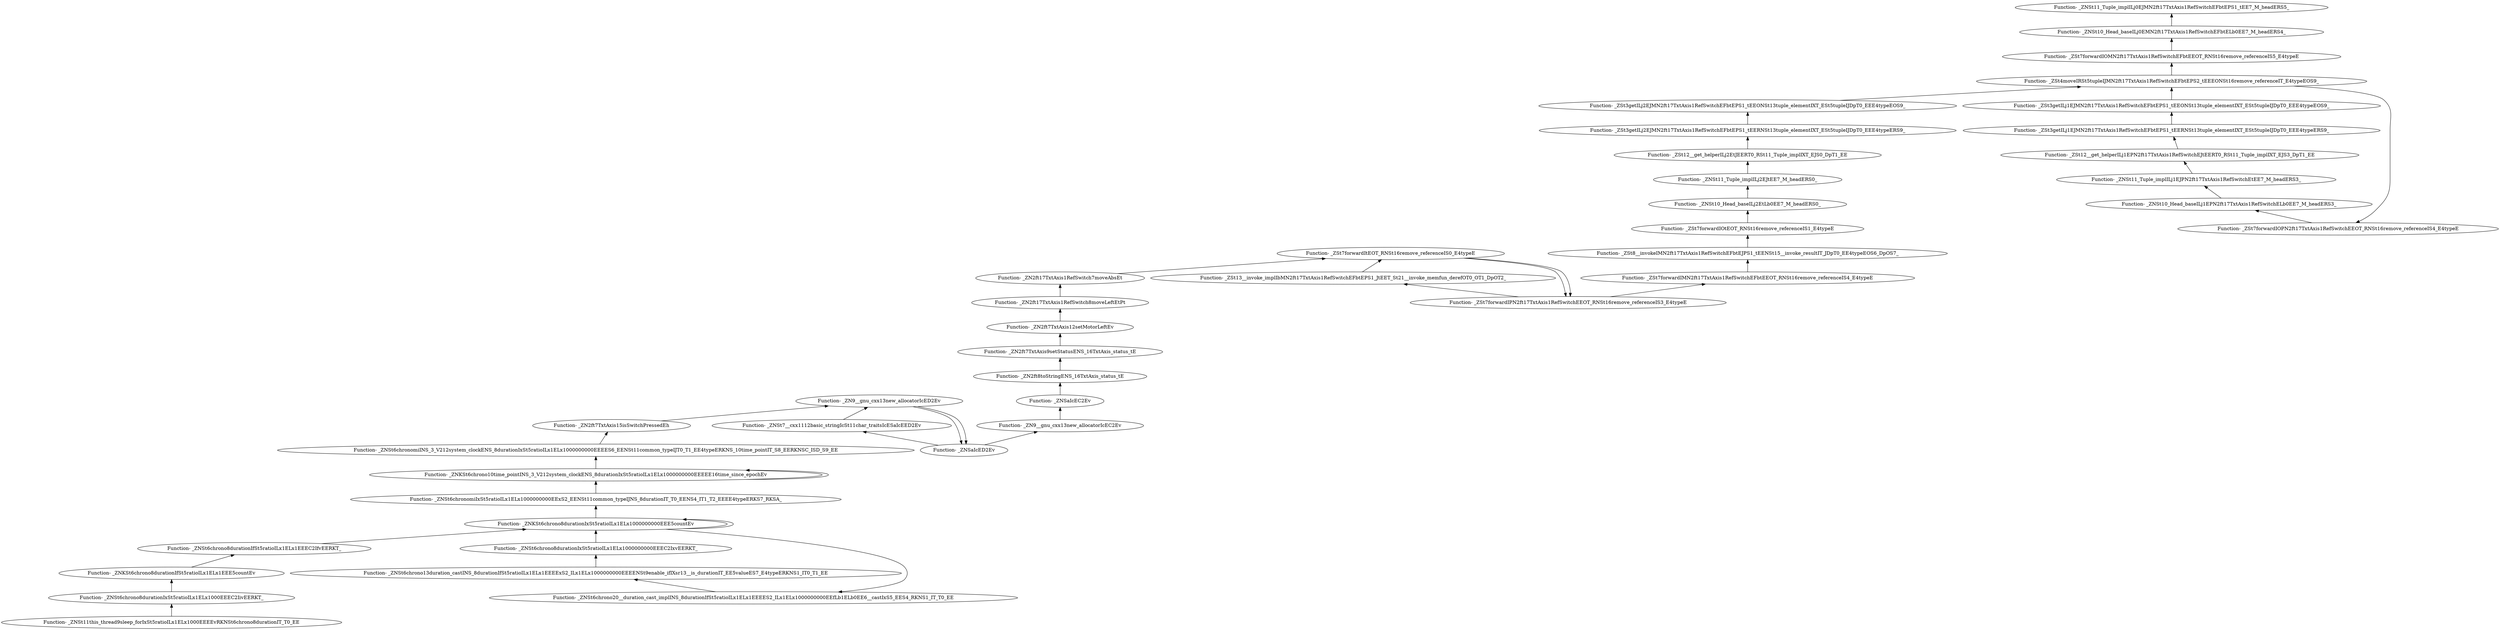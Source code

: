digraph {
	"Function- _ZNSt11this_thread9sleep_forIxSt5ratioILx1ELx1000EEEEvRKNSt6chrono8durationIT_T0_EE"
	"Function- _ZNSt6chrono8durationIxSt5ratioILx1ELx1000EEEC2IivEERKT_"
	"Function- _ZNSt6chrono8durationIxSt5ratioILx1ELx1000EEEC2IivEERKT_" -> "Function- _ZNSt11this_thread9sleep_forIxSt5ratioILx1ELx1000EEEEvRKNSt6chrono8durationIT_T0_EE" [dir=back]
	"Function- _ZNKSt6chrono8durationIfSt5ratioILx1ELx1EEE5countEv"
	"Function- _ZNKSt6chrono8durationIfSt5ratioILx1ELx1EEE5countEv" -> "Function- _ZNSt6chrono8durationIxSt5ratioILx1ELx1000EEEC2IivEERKT_" [dir=back]
	"Function- _ZNSt6chrono8durationIfSt5ratioILx1ELx1EEEC2IfvEERKT_"
	"Function- _ZNSt6chrono8durationIfSt5ratioILx1ELx1EEEC2IfvEERKT_" -> "Function- _ZNKSt6chrono8durationIfSt5ratioILx1ELx1EEE5countEv" [dir=back]
	"Function- _ZNKSt6chrono8durationIxSt5ratioILx1ELx1000000000EEE5countEv"
	"Function- _ZNKSt6chrono8durationIxSt5ratioILx1ELx1000000000EEE5countEv" -> "Function- _ZNSt6chrono8durationIfSt5ratioILx1ELx1EEEC2IfvEERKT_" [dir=back]
	"Function- _ZNSt6chrono20__duration_cast_implINS_8durationIfSt5ratioILx1ELx1EEEES2_ILx1ELx1000000000EEfLb1ELb0EE6__castIxS5_EES4_RKNS1_IT_T0_EE"
	"Function- _ZNSt6chrono20__duration_cast_implINS_8durationIfSt5ratioILx1ELx1EEEES2_ILx1ELx1000000000EEfLb1ELb0EE6__castIxS5_EES4_RKNS1_IT_T0_EE" -> "Function- _ZNKSt6chrono8durationIxSt5ratioILx1ELx1000000000EEE5countEv" [dir=back]
	"Function- _ZNSt6chrono13duration_castINS_8durationIfSt5ratioILx1ELx1EEEExS2_ILx1ELx1000000000EEEENSt9enable_ifIXsr13__is_durationIT_EE5valueES7_E4typeERKNS1_IT0_T1_EE"
	"Function- _ZNSt6chrono13duration_castINS_8durationIfSt5ratioILx1ELx1EEEExS2_ILx1ELx1000000000EEEENSt9enable_ifIXsr13__is_durationIT_EE5valueES7_E4typeERKNS1_IT0_T1_EE" -> "Function- _ZNSt6chrono20__duration_cast_implINS_8durationIfSt5ratioILx1ELx1EEEES2_ILx1ELx1000000000EEfLb1ELb0EE6__castIxS5_EES4_RKNS1_IT_T0_EE" [dir=back]
	"Function- _ZNSt6chrono8durationIxSt5ratioILx1ELx1000000000EEEC2IxvEERKT_"
	"Function- _ZNSt6chrono8durationIxSt5ratioILx1ELx1000000000EEEC2IxvEERKT_" -> "Function- _ZNSt6chrono13duration_castINS_8durationIfSt5ratioILx1ELx1EEEExS2_ILx1ELx1000000000EEEENSt9enable_ifIXsr13__is_durationIT_EE5valueES7_E4typeERKNS1_IT0_T1_EE" [dir=back]
	"Function- _ZNKSt6chrono8durationIxSt5ratioILx1ELx1000000000EEE5countEv"
	"Function- _ZNKSt6chrono8durationIxSt5ratioILx1ELx1000000000EEE5countEv" -> "Function- _ZNSt6chrono8durationIxSt5ratioILx1ELx1000000000EEEC2IxvEERKT_" [dir=back]
	"Function- _ZNKSt6chrono8durationIxSt5ratioILx1ELx1000000000EEE5countEv"
	"Function- _ZNKSt6chrono8durationIxSt5ratioILx1ELx1000000000EEE5countEv" -> "Function- _ZNKSt6chrono8durationIxSt5ratioILx1ELx1000000000EEE5countEv" [dir=back]
	"Function- _ZNSt6chronomiIxSt5ratioILx1ELx1000000000EExS2_EENSt11common_typeIJNS_8durationIT_T0_EENS4_IT1_T2_EEEE4typeERKS7_RKSA_"
	"Function- _ZNSt6chronomiIxSt5ratioILx1ELx1000000000EExS2_EENSt11common_typeIJNS_8durationIT_T0_EENS4_IT1_T2_EEEE4typeERKS7_RKSA_" -> "Function- _ZNKSt6chrono8durationIxSt5ratioILx1ELx1000000000EEE5countEv" [dir=back]
	"Function- _ZNKSt6chrono10time_pointINS_3_V212system_clockENS_8durationIxSt5ratioILx1ELx1000000000EEEEE16time_since_epochEv"
	"Function- _ZNKSt6chrono10time_pointINS_3_V212system_clockENS_8durationIxSt5ratioILx1ELx1000000000EEEEE16time_since_epochEv" -> "Function- _ZNSt6chronomiIxSt5ratioILx1ELx1000000000EExS2_EENSt11common_typeIJNS_8durationIT_T0_EENS4_IT1_T2_EEEE4typeERKS7_RKSA_" [dir=back]
	"Function- _ZNKSt6chrono10time_pointINS_3_V212system_clockENS_8durationIxSt5ratioILx1ELx1000000000EEEEE16time_since_epochEv"
	"Function- _ZNKSt6chrono10time_pointINS_3_V212system_clockENS_8durationIxSt5ratioILx1ELx1000000000EEEEE16time_since_epochEv" -> "Function- _ZNKSt6chrono10time_pointINS_3_V212system_clockENS_8durationIxSt5ratioILx1ELx1000000000EEEEE16time_since_epochEv" [dir=back]
	"Function- _ZNSt6chronomiINS_3_V212system_clockENS_8durationIxSt5ratioILx1ELx1000000000EEEES6_EENSt11common_typeIJT0_T1_EE4typeERKNS_10time_pointIT_S8_EERKNSC_ISD_S9_EE"
	"Function- _ZNSt6chronomiINS_3_V212system_clockENS_8durationIxSt5ratioILx1ELx1000000000EEEES6_EENSt11common_typeIJT0_T1_EE4typeERKNS_10time_pointIT_S8_EERKNSC_ISD_S9_EE" -> "Function- _ZNKSt6chrono10time_pointINS_3_V212system_clockENS_8durationIxSt5ratioILx1ELx1000000000EEEEE16time_since_epochEv" [dir=back]
	"Function- _ZN2ft7TxtAxis15isSwitchPressedEh"
	"Function- _ZN2ft7TxtAxis15isSwitchPressedEh" -> "Function- _ZNSt6chronomiINS_3_V212system_clockENS_8durationIxSt5ratioILx1ELx1000000000EEEES6_EENSt11common_typeIJT0_T1_EE4typeERKNS_10time_pointIT_S8_EERKNSC_ISD_S9_EE" [dir=back]
	"Function- _ZN9__gnu_cxx13new_allocatorIcED2Ev"
	"Function- _ZN9__gnu_cxx13new_allocatorIcED2Ev" -> "Function- _ZN2ft7TxtAxis15isSwitchPressedEh" [dir=back]
	"Function- _ZNSaIcED2Ev"
	"Function- _ZNSaIcED2Ev" -> "Function- _ZN9__gnu_cxx13new_allocatorIcED2Ev" [dir=back]
	"Function- _ZNSt7__cxx1112basic_stringIcSt11char_traitsIcESaIcEED2Ev"
	"Function- _ZNSt7__cxx1112basic_stringIcSt11char_traitsIcESaIcEED2Ev" -> "Function- _ZNSaIcED2Ev" [dir=back]
	"Function- _ZN9__gnu_cxx13new_allocatorIcED2Ev"
	"Function- _ZN9__gnu_cxx13new_allocatorIcED2Ev" -> "Function- _ZNSt7__cxx1112basic_stringIcSt11char_traitsIcESaIcEED2Ev" [dir=back]
	"Function- _ZNSaIcED2Ev"
	"Function- _ZNSaIcED2Ev" -> "Function- _ZN9__gnu_cxx13new_allocatorIcED2Ev" [dir=back]
	"Function- _ZN9__gnu_cxx13new_allocatorIcEC2Ev"
	"Function- _ZN9__gnu_cxx13new_allocatorIcEC2Ev" -> "Function- _ZNSaIcED2Ev" [dir=back]
	"Function- _ZNSaIcEC2Ev"
	"Function- _ZNSaIcEC2Ev" -> "Function- _ZN9__gnu_cxx13new_allocatorIcEC2Ev" [dir=back]
	"Function- _ZN2ft8toStringENS_16TxtAxis_status_tE"
	"Function- _ZN2ft8toStringENS_16TxtAxis_status_tE" -> "Function- _ZNSaIcEC2Ev" [dir=back]
	"Function- _ZN2ft7TxtAxis9setStatusENS_16TxtAxis_status_tE"
	"Function- _ZN2ft7TxtAxis9setStatusENS_16TxtAxis_status_tE" -> "Function- _ZN2ft8toStringENS_16TxtAxis_status_tE" [dir=back]
	"Function- _ZN2ft7TxtAxis12setMotorLeftEv"
	"Function- _ZN2ft7TxtAxis12setMotorLeftEv" -> "Function- _ZN2ft7TxtAxis9setStatusENS_16TxtAxis_status_tE" [dir=back]
	"Function- _ZN2ft17TxtAxis1RefSwitch8moveLeftEtPt"
	"Function- _ZN2ft17TxtAxis1RefSwitch8moveLeftEtPt" -> "Function- _ZN2ft7TxtAxis12setMotorLeftEv" [dir=back]
	"Function- _ZN2ft17TxtAxis1RefSwitch7moveAbsEt"
	"Function- _ZN2ft17TxtAxis1RefSwitch7moveAbsEt" -> "Function- _ZN2ft17TxtAxis1RefSwitch8moveLeftEtPt" [dir=back]
	"Function- _ZSt7forwardItEOT_RNSt16remove_referenceIS0_E4typeE"
	"Function- _ZSt7forwardItEOT_RNSt16remove_referenceIS0_E4typeE" -> "Function- _ZN2ft17TxtAxis1RefSwitch7moveAbsEt" [dir=back]
	"Function- _ZSt7forwardIPN2ft17TxtAxis1RefSwitchEEOT_RNSt16remove_referenceIS3_E4typeE"
	"Function- _ZSt7forwardIPN2ft17TxtAxis1RefSwitchEEOT_RNSt16remove_referenceIS3_E4typeE" -> "Function- _ZSt7forwardItEOT_RNSt16remove_referenceIS0_E4typeE" [dir=back]
	"Function- _ZSt13__invoke_implIbMN2ft17TxtAxis1RefSwitchEFbtEPS1_JtEET_St21__invoke_memfun_derefOT0_OT1_DpOT2_"
	"Function- _ZSt13__invoke_implIbMN2ft17TxtAxis1RefSwitchEFbtEPS1_JtEET_St21__invoke_memfun_derefOT0_OT1_DpOT2_" -> "Function- _ZSt7forwardIPN2ft17TxtAxis1RefSwitchEEOT_RNSt16remove_referenceIS3_E4typeE" [dir=back]
	"Function- _ZSt7forwardItEOT_RNSt16remove_referenceIS0_E4typeE"
	"Function- _ZSt7forwardItEOT_RNSt16remove_referenceIS0_E4typeE" -> "Function- _ZSt13__invoke_implIbMN2ft17TxtAxis1RefSwitchEFbtEPS1_JtEET_St21__invoke_memfun_derefOT0_OT1_DpOT2_" [dir=back]
	"Function- _ZSt7forwardIPN2ft17TxtAxis1RefSwitchEEOT_RNSt16remove_referenceIS3_E4typeE"
	"Function- _ZSt7forwardIPN2ft17TxtAxis1RefSwitchEEOT_RNSt16remove_referenceIS3_E4typeE" -> "Function- _ZSt7forwardItEOT_RNSt16remove_referenceIS0_E4typeE" [dir=back]
	"Function- _ZSt7forwardIMN2ft17TxtAxis1RefSwitchEFbtEEOT_RNSt16remove_referenceIS4_E4typeE"
	"Function- _ZSt7forwardIMN2ft17TxtAxis1RefSwitchEFbtEEOT_RNSt16remove_referenceIS4_E4typeE" -> "Function- _ZSt7forwardIPN2ft17TxtAxis1RefSwitchEEOT_RNSt16remove_referenceIS3_E4typeE" [dir=back]
	"Function- _ZSt8__invokeIMN2ft17TxtAxis1RefSwitchEFbtEJPS1_tEENSt15__invoke_resultIT_JDpT0_EE4typeEOS6_DpOS7_"
	"Function- _ZSt8__invokeIMN2ft17TxtAxis1RefSwitchEFbtEJPS1_tEENSt15__invoke_resultIT_JDpT0_EE4typeEOS6_DpOS7_" -> "Function- _ZSt7forwardIMN2ft17TxtAxis1RefSwitchEFbtEEOT_RNSt16remove_referenceIS4_E4typeE" [dir=back]
	"Function- _ZSt7forwardIOtEOT_RNSt16remove_referenceIS1_E4typeE"
	"Function- _ZSt7forwardIOtEOT_RNSt16remove_referenceIS1_E4typeE" -> "Function- _ZSt8__invokeIMN2ft17TxtAxis1RefSwitchEFbtEJPS1_tEENSt15__invoke_resultIT_JDpT0_EE4typeEOS6_DpOS7_" [dir=back]
	"Function- _ZNSt10_Head_baseILj2EtLb0EE7_M_headERS0_"
	"Function- _ZNSt10_Head_baseILj2EtLb0EE7_M_headERS0_" -> "Function- _ZSt7forwardIOtEOT_RNSt16remove_referenceIS1_E4typeE" [dir=back]
	"Function- _ZNSt11_Tuple_implILj2EJtEE7_M_headERS0_"
	"Function- _ZNSt11_Tuple_implILj2EJtEE7_M_headERS0_" -> "Function- _ZNSt10_Head_baseILj2EtLb0EE7_M_headERS0_" [dir=back]
	"Function- _ZSt12__get_helperILj2EtJEERT0_RSt11_Tuple_implIXT_EJS0_DpT1_EE"
	"Function- _ZSt12__get_helperILj2EtJEERT0_RSt11_Tuple_implIXT_EJS0_DpT1_EE" -> "Function- _ZNSt11_Tuple_implILj2EJtEE7_M_headERS0_" [dir=back]
	"Function- _ZSt3getILj2EJMN2ft17TxtAxis1RefSwitchEFbtEPS1_tEERNSt13tuple_elementIXT_ESt5tupleIJDpT0_EEE4typeERS9_"
	"Function- _ZSt3getILj2EJMN2ft17TxtAxis1RefSwitchEFbtEPS1_tEERNSt13tuple_elementIXT_ESt5tupleIJDpT0_EEE4typeERS9_" -> "Function- _ZSt12__get_helperILj2EtJEERT0_RSt11_Tuple_implIXT_EJS0_DpT1_EE" [dir=back]
	"Function- _ZSt3getILj2EJMN2ft17TxtAxis1RefSwitchEFbtEPS1_tEEONSt13tuple_elementIXT_ESt5tupleIJDpT0_EEE4typeEOS9_"
	"Function- _ZSt3getILj2EJMN2ft17TxtAxis1RefSwitchEFbtEPS1_tEEONSt13tuple_elementIXT_ESt5tupleIJDpT0_EEE4typeEOS9_" -> "Function- _ZSt3getILj2EJMN2ft17TxtAxis1RefSwitchEFbtEPS1_tEERNSt13tuple_elementIXT_ESt5tupleIJDpT0_EEE4typeERS9_" [dir=back]
	"Function- _ZSt4moveIRSt5tupleIJMN2ft17TxtAxis1RefSwitchEFbtEPS2_tEEEONSt16remove_referenceIT_E4typeEOS9_"
	"Function- _ZSt4moveIRSt5tupleIJMN2ft17TxtAxis1RefSwitchEFbtEPS2_tEEEONSt16remove_referenceIT_E4typeEOS9_" -> "Function- _ZSt3getILj2EJMN2ft17TxtAxis1RefSwitchEFbtEPS1_tEEONSt13tuple_elementIXT_ESt5tupleIJDpT0_EEE4typeEOS9_" [dir=back]
	"Function- _ZSt7forwardIOPN2ft17TxtAxis1RefSwitchEEOT_RNSt16remove_referenceIS4_E4typeE"
	"Function- _ZSt7forwardIOPN2ft17TxtAxis1RefSwitchEEOT_RNSt16remove_referenceIS4_E4typeE" -> "Function- _ZSt4moveIRSt5tupleIJMN2ft17TxtAxis1RefSwitchEFbtEPS2_tEEEONSt16remove_referenceIT_E4typeEOS9_" [dir=back]
	"Function- _ZNSt10_Head_baseILj1EPN2ft17TxtAxis1RefSwitchELb0EE7_M_headERS3_"
	"Function- _ZNSt10_Head_baseILj1EPN2ft17TxtAxis1RefSwitchELb0EE7_M_headERS3_" -> "Function- _ZSt7forwardIOPN2ft17TxtAxis1RefSwitchEEOT_RNSt16remove_referenceIS4_E4typeE" [dir=back]
	"Function- _ZNSt11_Tuple_implILj1EJPN2ft17TxtAxis1RefSwitchEtEE7_M_headERS3_"
	"Function- _ZNSt11_Tuple_implILj1EJPN2ft17TxtAxis1RefSwitchEtEE7_M_headERS3_" -> "Function- _ZNSt10_Head_baseILj1EPN2ft17TxtAxis1RefSwitchELb0EE7_M_headERS3_" [dir=back]
	"Function- _ZSt12__get_helperILj1EPN2ft17TxtAxis1RefSwitchEJtEERT0_RSt11_Tuple_implIXT_EJS3_DpT1_EE"
	"Function- _ZSt12__get_helperILj1EPN2ft17TxtAxis1RefSwitchEJtEERT0_RSt11_Tuple_implIXT_EJS3_DpT1_EE" -> "Function- _ZNSt11_Tuple_implILj1EJPN2ft17TxtAxis1RefSwitchEtEE7_M_headERS3_" [dir=back]
	"Function- _ZSt3getILj1EJMN2ft17TxtAxis1RefSwitchEFbtEPS1_tEERNSt13tuple_elementIXT_ESt5tupleIJDpT0_EEE4typeERS9_"
	"Function- _ZSt3getILj1EJMN2ft17TxtAxis1RefSwitchEFbtEPS1_tEERNSt13tuple_elementIXT_ESt5tupleIJDpT0_EEE4typeERS9_" -> "Function- _ZSt12__get_helperILj1EPN2ft17TxtAxis1RefSwitchEJtEERT0_RSt11_Tuple_implIXT_EJS3_DpT1_EE" [dir=back]
	"Function- _ZSt3getILj1EJMN2ft17TxtAxis1RefSwitchEFbtEPS1_tEEONSt13tuple_elementIXT_ESt5tupleIJDpT0_EEE4typeEOS9_"
	"Function- _ZSt3getILj1EJMN2ft17TxtAxis1RefSwitchEFbtEPS1_tEEONSt13tuple_elementIXT_ESt5tupleIJDpT0_EEE4typeEOS9_" -> "Function- _ZSt3getILj1EJMN2ft17TxtAxis1RefSwitchEFbtEPS1_tEERNSt13tuple_elementIXT_ESt5tupleIJDpT0_EEE4typeERS9_" [dir=back]
	"Function- _ZSt4moveIRSt5tupleIJMN2ft17TxtAxis1RefSwitchEFbtEPS2_tEEEONSt16remove_referenceIT_E4typeEOS9_"
	"Function- _ZSt4moveIRSt5tupleIJMN2ft17TxtAxis1RefSwitchEFbtEPS2_tEEEONSt16remove_referenceIT_E4typeEOS9_" -> "Function- _ZSt3getILj1EJMN2ft17TxtAxis1RefSwitchEFbtEPS1_tEEONSt13tuple_elementIXT_ESt5tupleIJDpT0_EEE4typeEOS9_" [dir=back]
	"Function- _ZSt7forwardIOMN2ft17TxtAxis1RefSwitchEFbtEEOT_RNSt16remove_referenceIS5_E4typeE"
	"Function- _ZSt7forwardIOMN2ft17TxtAxis1RefSwitchEFbtEEOT_RNSt16remove_referenceIS5_E4typeE" -> "Function- _ZSt4moveIRSt5tupleIJMN2ft17TxtAxis1RefSwitchEFbtEPS2_tEEEONSt16remove_referenceIT_E4typeEOS9_" [dir=back]
	"Function- _ZNSt10_Head_baseILj0EMN2ft17TxtAxis1RefSwitchEFbtELb0EE7_M_headERS4_"
	"Function- _ZNSt10_Head_baseILj0EMN2ft17TxtAxis1RefSwitchEFbtELb0EE7_M_headERS4_" -> "Function- _ZSt7forwardIOMN2ft17TxtAxis1RefSwitchEFbtEEOT_RNSt16remove_referenceIS5_E4typeE" [dir=back]
	"Function- _ZNSt11_Tuple_implILj0EJMN2ft17TxtAxis1RefSwitchEFbtEPS1_tEE7_M_headERS5_"
	"Function- _ZNSt11_Tuple_implILj0EJMN2ft17TxtAxis1RefSwitchEFbtEPS1_tEE7_M_headERS5_" -> "Function- _ZNSt10_Head_baseILj0EMN2ft17TxtAxis1RefSwitchEFbtELb0EE7_M_headERS4_" [dir=back]
}
